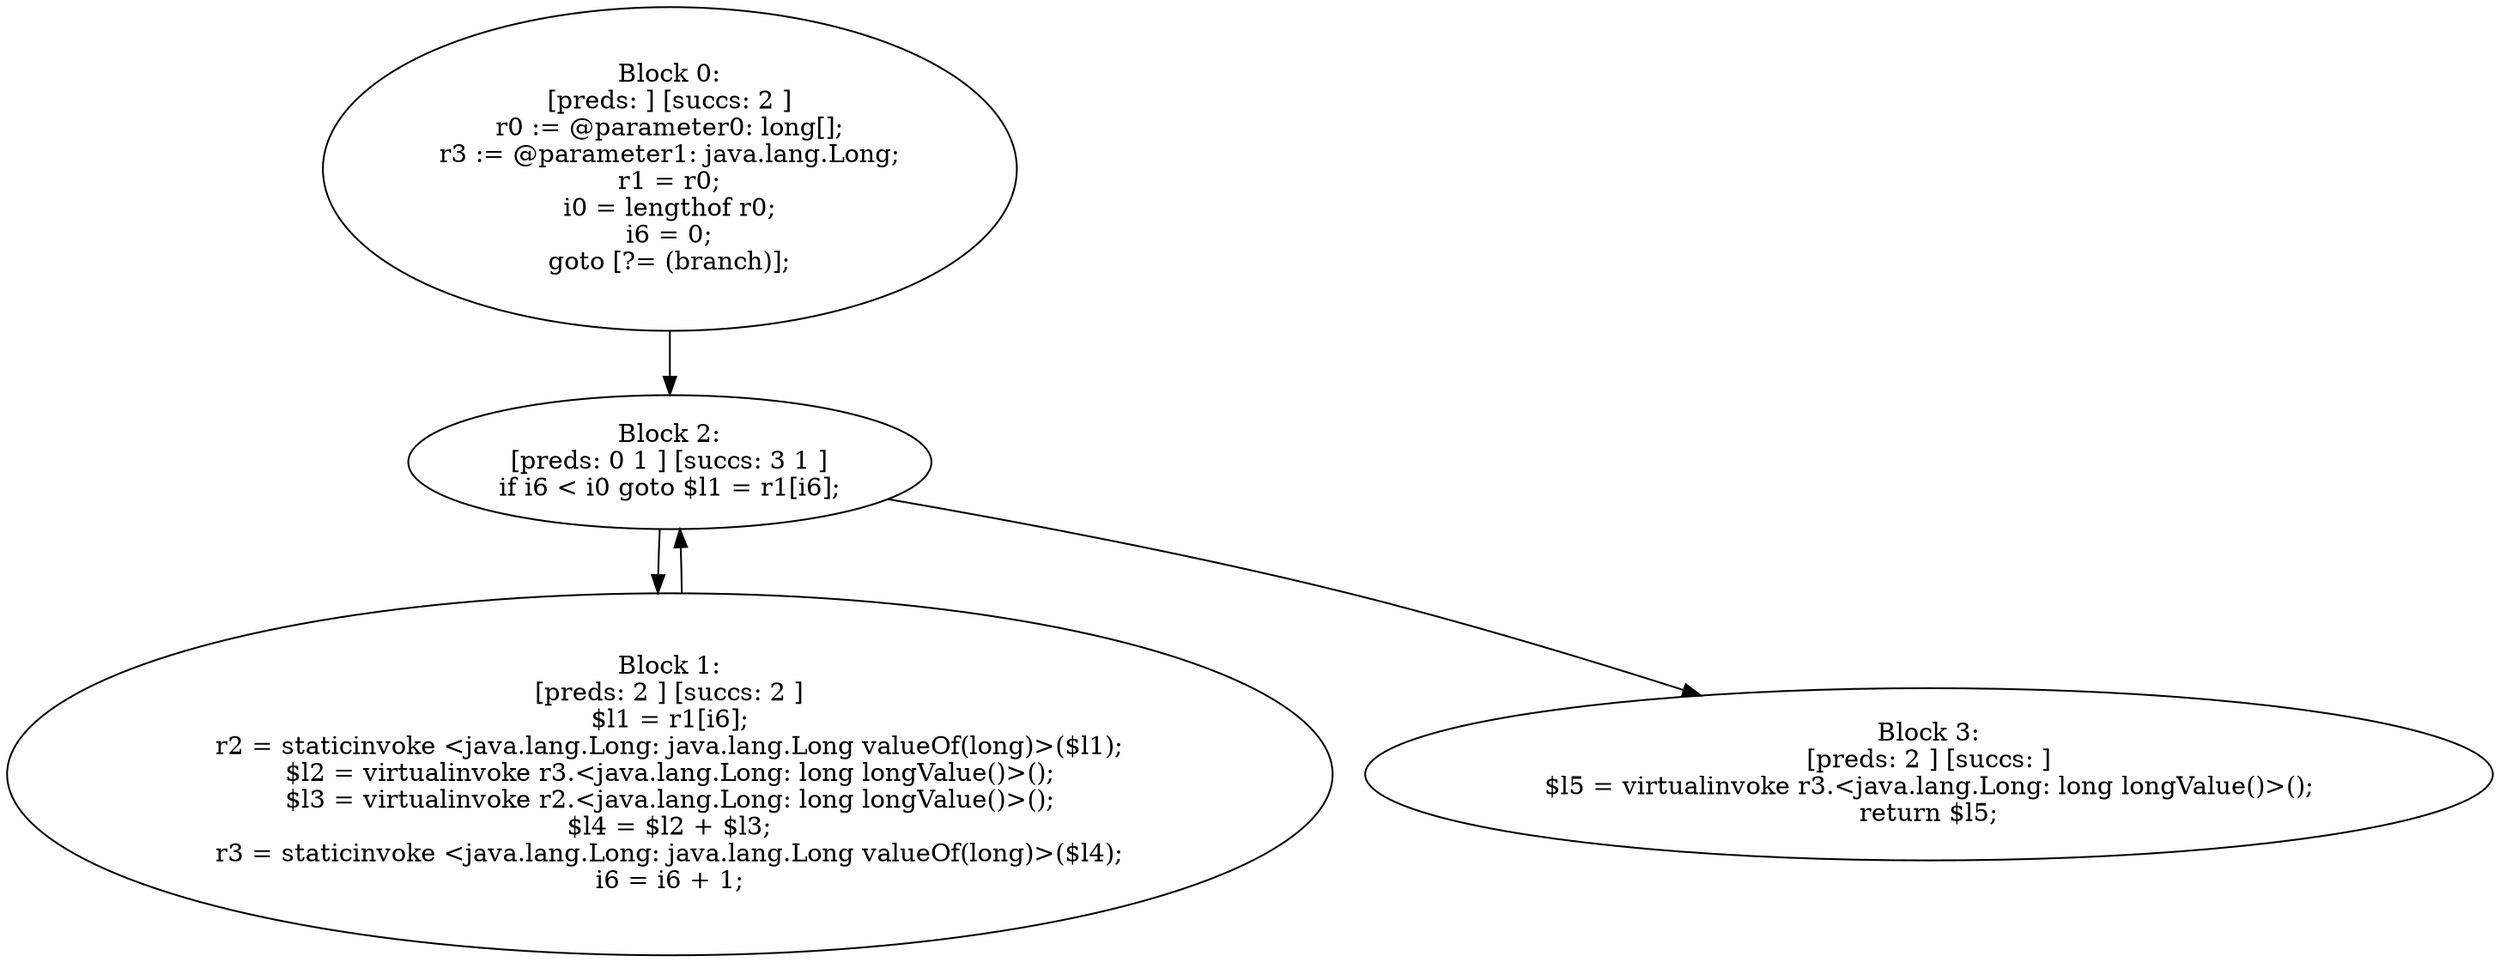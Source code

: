 digraph "unitGraph" {
    "Block 0:
[preds: ] [succs: 2 ]
r0 := @parameter0: long[];
r3 := @parameter1: java.lang.Long;
r1 = r0;
i0 = lengthof r0;
i6 = 0;
goto [?= (branch)];
"
    "Block 1:
[preds: 2 ] [succs: 2 ]
$l1 = r1[i6];
r2 = staticinvoke <java.lang.Long: java.lang.Long valueOf(long)>($l1);
$l2 = virtualinvoke r3.<java.lang.Long: long longValue()>();
$l3 = virtualinvoke r2.<java.lang.Long: long longValue()>();
$l4 = $l2 + $l3;
r3 = staticinvoke <java.lang.Long: java.lang.Long valueOf(long)>($l4);
i6 = i6 + 1;
"
    "Block 2:
[preds: 0 1 ] [succs: 3 1 ]
if i6 < i0 goto $l1 = r1[i6];
"
    "Block 3:
[preds: 2 ] [succs: ]
$l5 = virtualinvoke r3.<java.lang.Long: long longValue()>();
return $l5;
"
    "Block 0:
[preds: ] [succs: 2 ]
r0 := @parameter0: long[];
r3 := @parameter1: java.lang.Long;
r1 = r0;
i0 = lengthof r0;
i6 = 0;
goto [?= (branch)];
"->"Block 2:
[preds: 0 1 ] [succs: 3 1 ]
if i6 < i0 goto $l1 = r1[i6];
";
    "Block 1:
[preds: 2 ] [succs: 2 ]
$l1 = r1[i6];
r2 = staticinvoke <java.lang.Long: java.lang.Long valueOf(long)>($l1);
$l2 = virtualinvoke r3.<java.lang.Long: long longValue()>();
$l3 = virtualinvoke r2.<java.lang.Long: long longValue()>();
$l4 = $l2 + $l3;
r3 = staticinvoke <java.lang.Long: java.lang.Long valueOf(long)>($l4);
i6 = i6 + 1;
"->"Block 2:
[preds: 0 1 ] [succs: 3 1 ]
if i6 < i0 goto $l1 = r1[i6];
";
    "Block 2:
[preds: 0 1 ] [succs: 3 1 ]
if i6 < i0 goto $l1 = r1[i6];
"->"Block 3:
[preds: 2 ] [succs: ]
$l5 = virtualinvoke r3.<java.lang.Long: long longValue()>();
return $l5;
";
    "Block 2:
[preds: 0 1 ] [succs: 3 1 ]
if i6 < i0 goto $l1 = r1[i6];
"->"Block 1:
[preds: 2 ] [succs: 2 ]
$l1 = r1[i6];
r2 = staticinvoke <java.lang.Long: java.lang.Long valueOf(long)>($l1);
$l2 = virtualinvoke r3.<java.lang.Long: long longValue()>();
$l3 = virtualinvoke r2.<java.lang.Long: long longValue()>();
$l4 = $l2 + $l3;
r3 = staticinvoke <java.lang.Long: java.lang.Long valueOf(long)>($l4);
i6 = i6 + 1;
";
}
